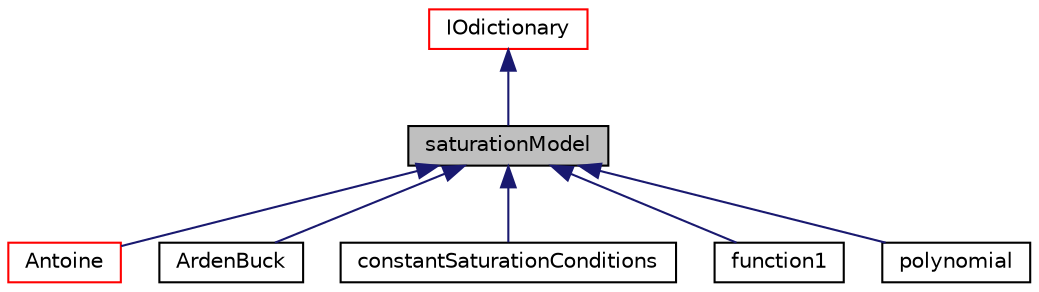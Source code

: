 digraph "saturationModel"
{
  bgcolor="transparent";
  edge [fontname="Helvetica",fontsize="10",labelfontname="Helvetica",labelfontsize="10"];
  node [fontname="Helvetica",fontsize="10",shape=record];
  Node1 [label="saturationModel",height=0.2,width=0.4,color="black", fillcolor="grey75", style="filled" fontcolor="black"];
  Node2 -> Node1 [dir="back",color="midnightblue",fontsize="10",style="solid",fontname="Helvetica"];
  Node2 [label="IOdictionary",height=0.2,width=0.4,color="red",URL="$classFoam_1_1IOdictionary.html",tooltip="IOdictionary is derived from dictionary and IOobject to give the dictionary automatic IO functionalit..."];
  Node1 -> Node3 [dir="back",color="midnightblue",fontsize="10",style="solid",fontname="Helvetica"];
  Node3 [label="Antoine",height=0.2,width=0.4,color="red",URL="$classFoam_1_1saturationModels_1_1Antoine.html",tooltip="Antoine equation for the vapour pressure. "];
  Node1 -> Node4 [dir="back",color="midnightblue",fontsize="10",style="solid",fontname="Helvetica"];
  Node4 [label="ArdenBuck",height=0.2,width=0.4,color="black",URL="$classFoam_1_1saturationModels_1_1ArdenBuck.html",tooltip="ArdenBuck equation for the vapour pressure of moist air. "];
  Node1 -> Node5 [dir="back",color="midnightblue",fontsize="10",style="solid",fontname="Helvetica"];
  Node5 [label="constantSaturationConditions",height=0.2,width=0.4,color="black",URL="$classFoam_1_1saturationModels_1_1constantSaturationConditions.html",tooltip="Constant saturation pressure and temperature. "];
  Node1 -> Node6 [dir="back",color="midnightblue",fontsize="10",style="solid",fontname="Helvetica"];
  Node6 [label="function1",height=0.2,width=0.4,color="black",URL="$classFoam_1_1saturationModels_1_1function1.html",tooltip="Saturation vapour temperature in terms of the vapour pressure (in Pa). The saturation temperature in ..."];
  Node1 -> Node7 [dir="back",color="midnightblue",fontsize="10",style="solid",fontname="Helvetica"];
  Node7 [label="polynomial",height=0.2,width=0.4,color="black",URL="$classFoam_1_1saturationModels_1_1polynomial.html",tooltip="Polynomial equation for the saturation vapour temperature in terms of the vapour pressure (in Pa)..."];
}
